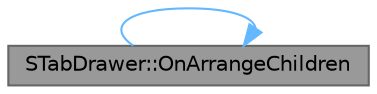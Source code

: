 digraph "STabDrawer::OnArrangeChildren"
{
 // INTERACTIVE_SVG=YES
 // LATEX_PDF_SIZE
  bgcolor="transparent";
  edge [fontname=Helvetica,fontsize=10,labelfontname=Helvetica,labelfontsize=10];
  node [fontname=Helvetica,fontsize=10,shape=box,height=0.2,width=0.4];
  rankdir="RL";
  Node1 [id="Node000001",label="STabDrawer::OnArrangeChildren",height=0.2,width=0.4,color="gray40", fillcolor="grey60", style="filled", fontcolor="black",tooltip="Compute the Geometry of all the children and add populate the ArrangedChildren list with their values..."];
  Node1 -> Node1 [id="edge1_Node000001_Node000001",dir="back",color="steelblue1",style="solid",tooltip=" "];
}
